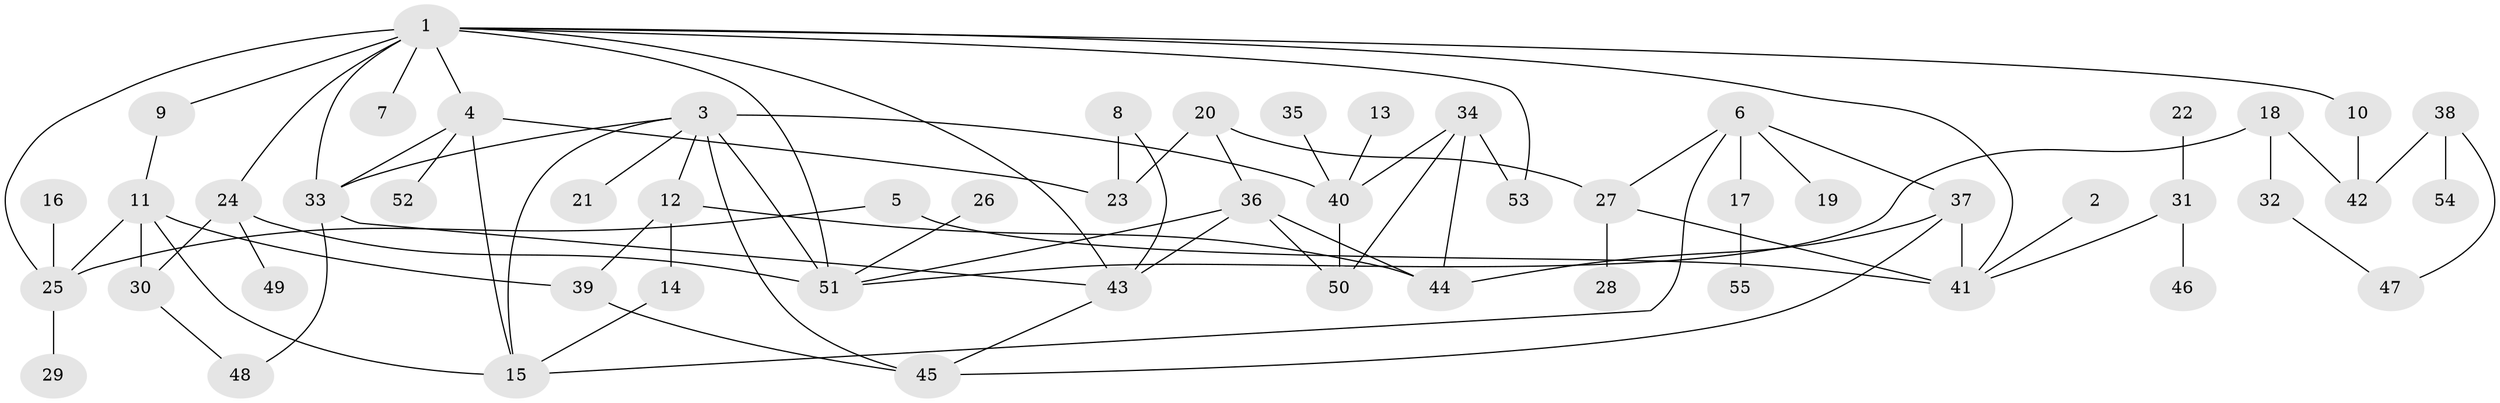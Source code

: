 // original degree distribution, {6: 0.045871559633027525, 7: 0.01834862385321101, 3: 0.21100917431192662, 5: 0.045871559633027525, 4: 0.13761467889908258, 1: 0.29357798165137616, 2: 0.24770642201834864}
// Generated by graph-tools (version 1.1) at 2025/25/03/09/25 03:25:27]
// undirected, 55 vertices, 83 edges
graph export_dot {
graph [start="1"]
  node [color=gray90,style=filled];
  1;
  2;
  3;
  4;
  5;
  6;
  7;
  8;
  9;
  10;
  11;
  12;
  13;
  14;
  15;
  16;
  17;
  18;
  19;
  20;
  21;
  22;
  23;
  24;
  25;
  26;
  27;
  28;
  29;
  30;
  31;
  32;
  33;
  34;
  35;
  36;
  37;
  38;
  39;
  40;
  41;
  42;
  43;
  44;
  45;
  46;
  47;
  48;
  49;
  50;
  51;
  52;
  53;
  54;
  55;
  1 -- 4 [weight=1.0];
  1 -- 7 [weight=2.0];
  1 -- 9 [weight=1.0];
  1 -- 10 [weight=1.0];
  1 -- 24 [weight=1.0];
  1 -- 25 [weight=1.0];
  1 -- 33 [weight=1.0];
  1 -- 41 [weight=1.0];
  1 -- 43 [weight=1.0];
  1 -- 51 [weight=1.0];
  1 -- 53 [weight=1.0];
  2 -- 41 [weight=1.0];
  3 -- 12 [weight=1.0];
  3 -- 15 [weight=1.0];
  3 -- 21 [weight=1.0];
  3 -- 33 [weight=1.0];
  3 -- 40 [weight=1.0];
  3 -- 45 [weight=1.0];
  3 -- 51 [weight=2.0];
  4 -- 15 [weight=1.0];
  4 -- 23 [weight=1.0];
  4 -- 33 [weight=1.0];
  4 -- 52 [weight=1.0];
  5 -- 25 [weight=1.0];
  5 -- 41 [weight=1.0];
  6 -- 15 [weight=1.0];
  6 -- 17 [weight=1.0];
  6 -- 19 [weight=1.0];
  6 -- 27 [weight=1.0];
  6 -- 37 [weight=1.0];
  8 -- 23 [weight=1.0];
  8 -- 43 [weight=1.0];
  9 -- 11 [weight=1.0];
  10 -- 42 [weight=1.0];
  11 -- 15 [weight=1.0];
  11 -- 25 [weight=1.0];
  11 -- 30 [weight=1.0];
  11 -- 39 [weight=2.0];
  12 -- 14 [weight=1.0];
  12 -- 39 [weight=1.0];
  12 -- 44 [weight=1.0];
  13 -- 40 [weight=1.0];
  14 -- 15 [weight=1.0];
  16 -- 25 [weight=1.0];
  17 -- 55 [weight=1.0];
  18 -- 32 [weight=1.0];
  18 -- 42 [weight=1.0];
  18 -- 51 [weight=1.0];
  20 -- 23 [weight=1.0];
  20 -- 27 [weight=1.0];
  20 -- 36 [weight=1.0];
  22 -- 31 [weight=1.0];
  24 -- 30 [weight=1.0];
  24 -- 49 [weight=1.0];
  24 -- 51 [weight=1.0];
  25 -- 29 [weight=1.0];
  26 -- 51 [weight=1.0];
  27 -- 28 [weight=1.0];
  27 -- 41 [weight=1.0];
  30 -- 48 [weight=1.0];
  31 -- 41 [weight=1.0];
  31 -- 46 [weight=1.0];
  32 -- 47 [weight=1.0];
  33 -- 43 [weight=1.0];
  33 -- 48 [weight=1.0];
  34 -- 40 [weight=1.0];
  34 -- 44 [weight=1.0];
  34 -- 50 [weight=1.0];
  34 -- 53 [weight=1.0];
  35 -- 40 [weight=1.0];
  36 -- 43 [weight=2.0];
  36 -- 44 [weight=1.0];
  36 -- 50 [weight=1.0];
  36 -- 51 [weight=1.0];
  37 -- 41 [weight=2.0];
  37 -- 44 [weight=1.0];
  37 -- 45 [weight=1.0];
  38 -- 42 [weight=1.0];
  38 -- 47 [weight=1.0];
  38 -- 54 [weight=1.0];
  39 -- 45 [weight=1.0];
  40 -- 50 [weight=1.0];
  43 -- 45 [weight=1.0];
}
